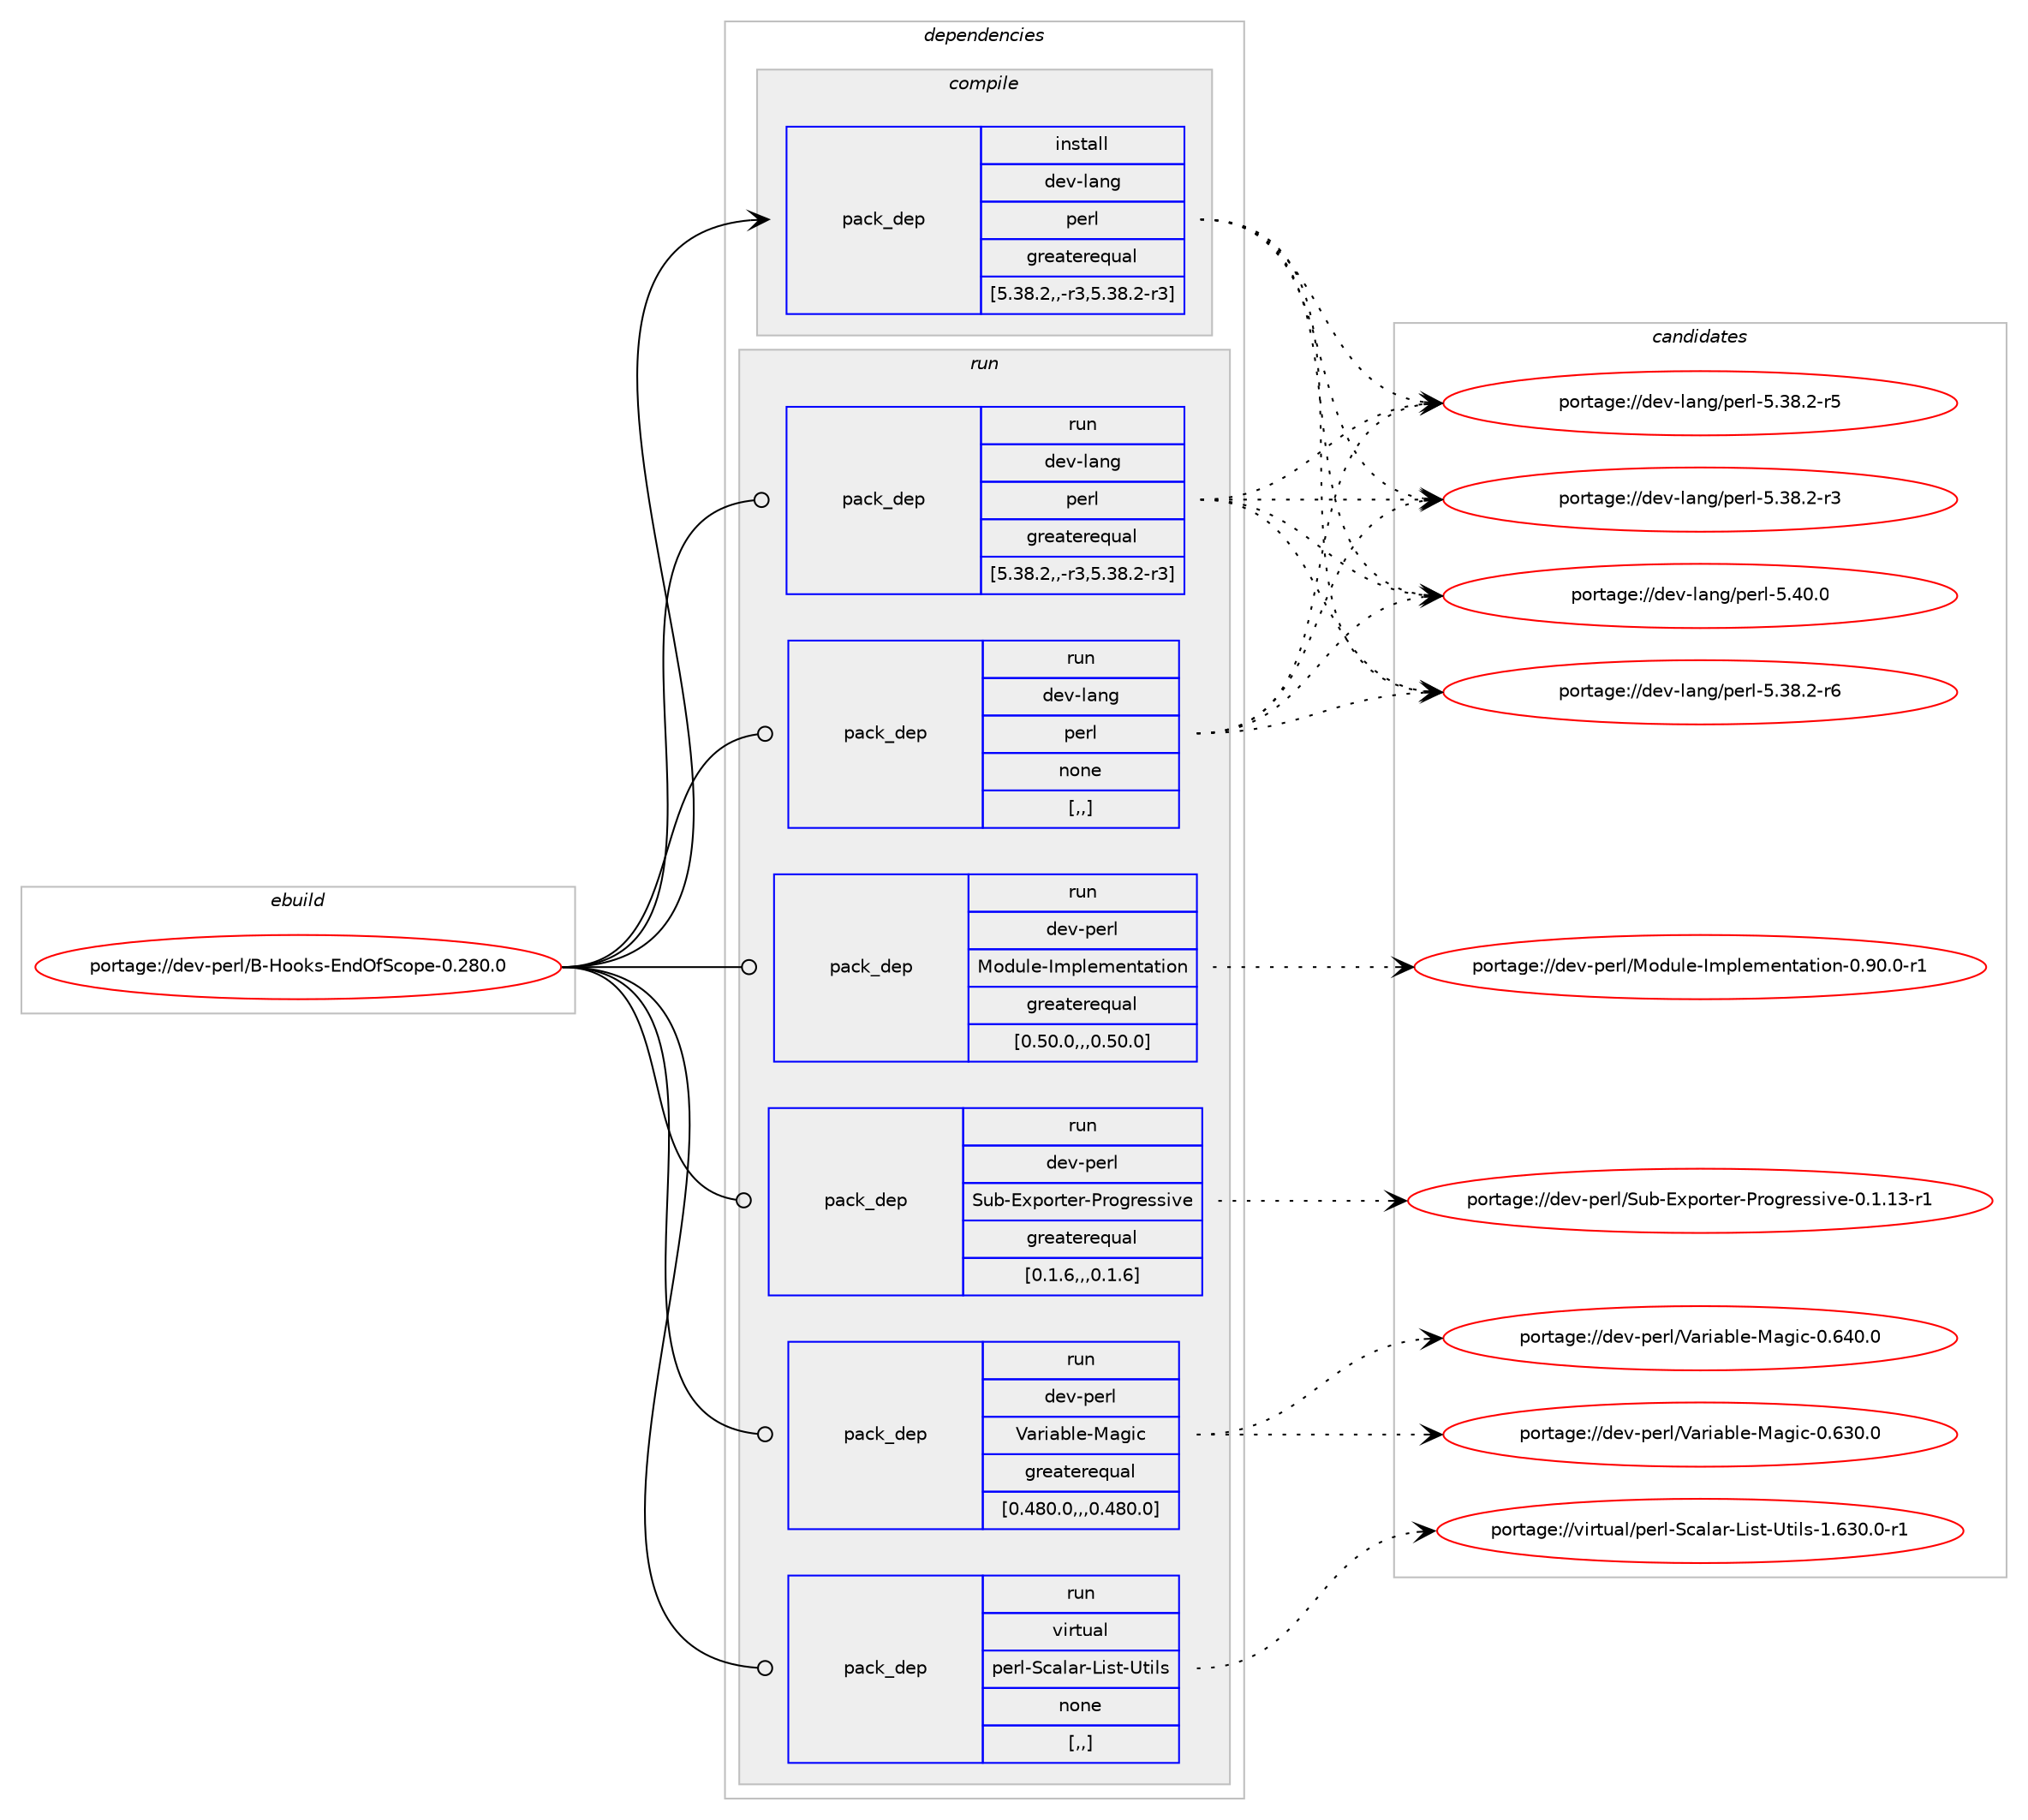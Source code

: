 digraph prolog {

# *************
# Graph options
# *************

newrank=true;
concentrate=true;
compound=true;
graph [rankdir=LR,fontname=Helvetica,fontsize=10,ranksep=1.5];#, ranksep=2.5, nodesep=0.2];
edge  [arrowhead=vee];
node  [fontname=Helvetica,fontsize=10];

# **********
# The ebuild
# **********

subgraph cluster_leftcol {
color=gray;
label=<<i>ebuild</i>>;
id [label="portage://dev-perl/B-Hooks-EndOfScope-0.280.0", color=red, width=4, href="../dev-perl/B-Hooks-EndOfScope-0.280.0.svg"];
}

# ****************
# The dependencies
# ****************

subgraph cluster_midcol {
color=gray;
label=<<i>dependencies</i>>;
subgraph cluster_compile {
fillcolor="#eeeeee";
style=filled;
label=<<i>compile</i>>;
subgraph pack95492 {
dependency126504 [label=<<TABLE BORDER="0" CELLBORDER="1" CELLSPACING="0" CELLPADDING="4" WIDTH="220"><TR><TD ROWSPAN="6" CELLPADDING="30">pack_dep</TD></TR><TR><TD WIDTH="110">install</TD></TR><TR><TD>dev-lang</TD></TR><TR><TD>perl</TD></TR><TR><TD>greaterequal</TD></TR><TR><TD>[5.38.2,,-r3,5.38.2-r3]</TD></TR></TABLE>>, shape=none, color=blue];
}
id:e -> dependency126504:w [weight=20,style="solid",arrowhead="vee"];
}
subgraph cluster_compileandrun {
fillcolor="#eeeeee";
style=filled;
label=<<i>compile and run</i>>;
}
subgraph cluster_run {
fillcolor="#eeeeee";
style=filled;
label=<<i>run</i>>;
subgraph pack95493 {
dependency126505 [label=<<TABLE BORDER="0" CELLBORDER="1" CELLSPACING="0" CELLPADDING="4" WIDTH="220"><TR><TD ROWSPAN="6" CELLPADDING="30">pack_dep</TD></TR><TR><TD WIDTH="110">run</TD></TR><TR><TD>dev-lang</TD></TR><TR><TD>perl</TD></TR><TR><TD>greaterequal</TD></TR><TR><TD>[5.38.2,,-r3,5.38.2-r3]</TD></TR></TABLE>>, shape=none, color=blue];
}
id:e -> dependency126505:w [weight=20,style="solid",arrowhead="odot"];
subgraph pack95494 {
dependency126506 [label=<<TABLE BORDER="0" CELLBORDER="1" CELLSPACING="0" CELLPADDING="4" WIDTH="220"><TR><TD ROWSPAN="6" CELLPADDING="30">pack_dep</TD></TR><TR><TD WIDTH="110">run</TD></TR><TR><TD>dev-lang</TD></TR><TR><TD>perl</TD></TR><TR><TD>none</TD></TR><TR><TD>[,,]</TD></TR></TABLE>>, shape=none, color=blue];
}
id:e -> dependency126506:w [weight=20,style="solid",arrowhead="odot"];
subgraph pack95495 {
dependency126507 [label=<<TABLE BORDER="0" CELLBORDER="1" CELLSPACING="0" CELLPADDING="4" WIDTH="220"><TR><TD ROWSPAN="6" CELLPADDING="30">pack_dep</TD></TR><TR><TD WIDTH="110">run</TD></TR><TR><TD>dev-perl</TD></TR><TR><TD>Module-Implementation</TD></TR><TR><TD>greaterequal</TD></TR><TR><TD>[0.50.0,,,0.50.0]</TD></TR></TABLE>>, shape=none, color=blue];
}
id:e -> dependency126507:w [weight=20,style="solid",arrowhead="odot"];
subgraph pack95496 {
dependency126508 [label=<<TABLE BORDER="0" CELLBORDER="1" CELLSPACING="0" CELLPADDING="4" WIDTH="220"><TR><TD ROWSPAN="6" CELLPADDING="30">pack_dep</TD></TR><TR><TD WIDTH="110">run</TD></TR><TR><TD>dev-perl</TD></TR><TR><TD>Sub-Exporter-Progressive</TD></TR><TR><TD>greaterequal</TD></TR><TR><TD>[0.1.6,,,0.1.6]</TD></TR></TABLE>>, shape=none, color=blue];
}
id:e -> dependency126508:w [weight=20,style="solid",arrowhead="odot"];
subgraph pack95497 {
dependency126509 [label=<<TABLE BORDER="0" CELLBORDER="1" CELLSPACING="0" CELLPADDING="4" WIDTH="220"><TR><TD ROWSPAN="6" CELLPADDING="30">pack_dep</TD></TR><TR><TD WIDTH="110">run</TD></TR><TR><TD>dev-perl</TD></TR><TR><TD>Variable-Magic</TD></TR><TR><TD>greaterequal</TD></TR><TR><TD>[0.480.0,,,0.480.0]</TD></TR></TABLE>>, shape=none, color=blue];
}
id:e -> dependency126509:w [weight=20,style="solid",arrowhead="odot"];
subgraph pack95498 {
dependency126510 [label=<<TABLE BORDER="0" CELLBORDER="1" CELLSPACING="0" CELLPADDING="4" WIDTH="220"><TR><TD ROWSPAN="6" CELLPADDING="30">pack_dep</TD></TR><TR><TD WIDTH="110">run</TD></TR><TR><TD>virtual</TD></TR><TR><TD>perl-Scalar-List-Utils</TD></TR><TR><TD>none</TD></TR><TR><TD>[,,]</TD></TR></TABLE>>, shape=none, color=blue];
}
id:e -> dependency126510:w [weight=20,style="solid",arrowhead="odot"];
}
}

# **************
# The candidates
# **************

subgraph cluster_choices {
rank=same;
color=gray;
label=<<i>candidates</i>>;

subgraph choice95492 {
color=black;
nodesep=1;
choice10010111845108971101034711210111410845534652484648 [label="portage://dev-lang/perl-5.40.0", color=red, width=4,href="../dev-lang/perl-5.40.0.svg"];
choice100101118451089711010347112101114108455346515646504511454 [label="portage://dev-lang/perl-5.38.2-r6", color=red, width=4,href="../dev-lang/perl-5.38.2-r6.svg"];
choice100101118451089711010347112101114108455346515646504511453 [label="portage://dev-lang/perl-5.38.2-r5", color=red, width=4,href="../dev-lang/perl-5.38.2-r5.svg"];
choice100101118451089711010347112101114108455346515646504511451 [label="portage://dev-lang/perl-5.38.2-r3", color=red, width=4,href="../dev-lang/perl-5.38.2-r3.svg"];
dependency126504:e -> choice10010111845108971101034711210111410845534652484648:w [style=dotted,weight="100"];
dependency126504:e -> choice100101118451089711010347112101114108455346515646504511454:w [style=dotted,weight="100"];
dependency126504:e -> choice100101118451089711010347112101114108455346515646504511453:w [style=dotted,weight="100"];
dependency126504:e -> choice100101118451089711010347112101114108455346515646504511451:w [style=dotted,weight="100"];
}
subgraph choice95493 {
color=black;
nodesep=1;
choice10010111845108971101034711210111410845534652484648 [label="portage://dev-lang/perl-5.40.0", color=red, width=4,href="../dev-lang/perl-5.40.0.svg"];
choice100101118451089711010347112101114108455346515646504511454 [label="portage://dev-lang/perl-5.38.2-r6", color=red, width=4,href="../dev-lang/perl-5.38.2-r6.svg"];
choice100101118451089711010347112101114108455346515646504511453 [label="portage://dev-lang/perl-5.38.2-r5", color=red, width=4,href="../dev-lang/perl-5.38.2-r5.svg"];
choice100101118451089711010347112101114108455346515646504511451 [label="portage://dev-lang/perl-5.38.2-r3", color=red, width=4,href="../dev-lang/perl-5.38.2-r3.svg"];
dependency126505:e -> choice10010111845108971101034711210111410845534652484648:w [style=dotted,weight="100"];
dependency126505:e -> choice100101118451089711010347112101114108455346515646504511454:w [style=dotted,weight="100"];
dependency126505:e -> choice100101118451089711010347112101114108455346515646504511453:w [style=dotted,weight="100"];
dependency126505:e -> choice100101118451089711010347112101114108455346515646504511451:w [style=dotted,weight="100"];
}
subgraph choice95494 {
color=black;
nodesep=1;
choice10010111845108971101034711210111410845534652484648 [label="portage://dev-lang/perl-5.40.0", color=red, width=4,href="../dev-lang/perl-5.40.0.svg"];
choice100101118451089711010347112101114108455346515646504511454 [label="portage://dev-lang/perl-5.38.2-r6", color=red, width=4,href="../dev-lang/perl-5.38.2-r6.svg"];
choice100101118451089711010347112101114108455346515646504511453 [label="portage://dev-lang/perl-5.38.2-r5", color=red, width=4,href="../dev-lang/perl-5.38.2-r5.svg"];
choice100101118451089711010347112101114108455346515646504511451 [label="portage://dev-lang/perl-5.38.2-r3", color=red, width=4,href="../dev-lang/perl-5.38.2-r3.svg"];
dependency126506:e -> choice10010111845108971101034711210111410845534652484648:w [style=dotted,weight="100"];
dependency126506:e -> choice100101118451089711010347112101114108455346515646504511454:w [style=dotted,weight="100"];
dependency126506:e -> choice100101118451089711010347112101114108455346515646504511453:w [style=dotted,weight="100"];
dependency126506:e -> choice100101118451089711010347112101114108455346515646504511451:w [style=dotted,weight="100"];
}
subgraph choice95495 {
color=black;
nodesep=1;
choice100101118451121011141084777111100117108101457310911210810110910111011697116105111110454846574846484511449 [label="portage://dev-perl/Module-Implementation-0.90.0-r1", color=red, width=4,href="../dev-perl/Module-Implementation-0.90.0-r1.svg"];
dependency126507:e -> choice100101118451121011141084777111100117108101457310911210810110910111011697116105111110454846574846484511449:w [style=dotted,weight="100"];
}
subgraph choice95496 {
color=black;
nodesep=1;
choice1001011184511210111410847831179845691201121111141161011144580114111103114101115115105118101454846494649514511449 [label="portage://dev-perl/Sub-Exporter-Progressive-0.1.13-r1", color=red, width=4,href="../dev-perl/Sub-Exporter-Progressive-0.1.13-r1.svg"];
dependency126508:e -> choice1001011184511210111410847831179845691201121111141161011144580114111103114101115115105118101454846494649514511449:w [style=dotted,weight="100"];
}
subgraph choice95497 {
color=black;
nodesep=1;
choice100101118451121011141084786971141059798108101457797103105994548465452484648 [label="portage://dev-perl/Variable-Magic-0.640.0", color=red, width=4,href="../dev-perl/Variable-Magic-0.640.0.svg"];
choice100101118451121011141084786971141059798108101457797103105994548465451484648 [label="portage://dev-perl/Variable-Magic-0.630.0", color=red, width=4,href="../dev-perl/Variable-Magic-0.630.0.svg"];
dependency126509:e -> choice100101118451121011141084786971141059798108101457797103105994548465452484648:w [style=dotted,weight="100"];
dependency126509:e -> choice100101118451121011141084786971141059798108101457797103105994548465451484648:w [style=dotted,weight="100"];
}
subgraph choice95498 {
color=black;
nodesep=1;
choice118105114116117971084711210111410845839997108971144576105115116458511610510811545494654514846484511449 [label="portage://virtual/perl-Scalar-List-Utils-1.630.0-r1", color=red, width=4,href="../virtual/perl-Scalar-List-Utils-1.630.0-r1.svg"];
dependency126510:e -> choice118105114116117971084711210111410845839997108971144576105115116458511610510811545494654514846484511449:w [style=dotted,weight="100"];
}
}

}
